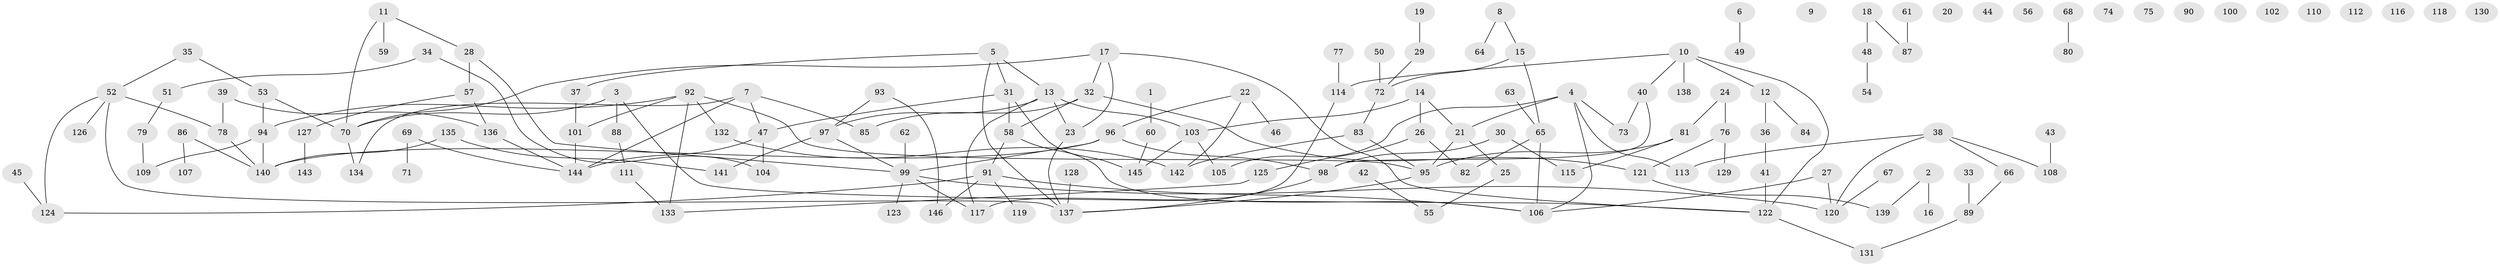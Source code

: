 // coarse degree distribution, {1: 0.2079207920792079, 3: 0.13861386138613863, 5: 0.0891089108910891, 4: 0.09900990099009901, 0: 0.15841584158415842, 6: 0.06930693069306931, 2: 0.21782178217821782, 7: 0.019801980198019802}
// Generated by graph-tools (version 1.1) at 2025/41/03/06/25 10:41:20]
// undirected, 146 vertices, 169 edges
graph export_dot {
graph [start="1"]
  node [color=gray90,style=filled];
  1;
  2;
  3;
  4;
  5;
  6;
  7;
  8;
  9;
  10;
  11;
  12;
  13;
  14;
  15;
  16;
  17;
  18;
  19;
  20;
  21;
  22;
  23;
  24;
  25;
  26;
  27;
  28;
  29;
  30;
  31;
  32;
  33;
  34;
  35;
  36;
  37;
  38;
  39;
  40;
  41;
  42;
  43;
  44;
  45;
  46;
  47;
  48;
  49;
  50;
  51;
  52;
  53;
  54;
  55;
  56;
  57;
  58;
  59;
  60;
  61;
  62;
  63;
  64;
  65;
  66;
  67;
  68;
  69;
  70;
  71;
  72;
  73;
  74;
  75;
  76;
  77;
  78;
  79;
  80;
  81;
  82;
  83;
  84;
  85;
  86;
  87;
  88;
  89;
  90;
  91;
  92;
  93;
  94;
  95;
  96;
  97;
  98;
  99;
  100;
  101;
  102;
  103;
  104;
  105;
  106;
  107;
  108;
  109;
  110;
  111;
  112;
  113;
  114;
  115;
  116;
  117;
  118;
  119;
  120;
  121;
  122;
  123;
  124;
  125;
  126;
  127;
  128;
  129;
  130;
  131;
  132;
  133;
  134;
  135;
  136;
  137;
  138;
  139;
  140;
  141;
  142;
  143;
  144;
  145;
  146;
  1 -- 60;
  2 -- 16;
  2 -- 139;
  3 -- 70;
  3 -- 88;
  3 -- 122;
  4 -- 21;
  4 -- 73;
  4 -- 105;
  4 -- 106;
  4 -- 113;
  5 -- 13;
  5 -- 31;
  5 -- 37;
  5 -- 137;
  6 -- 49;
  7 -- 47;
  7 -- 85;
  7 -- 134;
  7 -- 144;
  8 -- 15;
  8 -- 64;
  10 -- 12;
  10 -- 40;
  10 -- 114;
  10 -- 122;
  10 -- 138;
  11 -- 28;
  11 -- 59;
  11 -- 70;
  12 -- 36;
  12 -- 84;
  13 -- 23;
  13 -- 97;
  13 -- 103;
  13 -- 117;
  14 -- 21;
  14 -- 26;
  14 -- 103;
  15 -- 65;
  15 -- 72;
  17 -- 23;
  17 -- 32;
  17 -- 70;
  17 -- 122;
  18 -- 48;
  18 -- 87;
  19 -- 29;
  21 -- 25;
  21 -- 95;
  22 -- 46;
  22 -- 96;
  22 -- 142;
  23 -- 137;
  24 -- 76;
  24 -- 81;
  25 -- 55;
  26 -- 82;
  26 -- 125;
  27 -- 106;
  27 -- 120;
  28 -- 57;
  28 -- 99;
  29 -- 72;
  30 -- 98;
  30 -- 115;
  31 -- 47;
  31 -- 58;
  31 -- 145;
  32 -- 58;
  32 -- 85;
  32 -- 121;
  33 -- 89;
  34 -- 51;
  34 -- 104;
  35 -- 52;
  35 -- 53;
  36 -- 41;
  37 -- 101;
  38 -- 66;
  38 -- 108;
  38 -- 113;
  38 -- 120;
  39 -- 78;
  39 -- 136;
  40 -- 73;
  40 -- 98;
  41 -- 122;
  42 -- 55;
  43 -- 108;
  45 -- 124;
  47 -- 104;
  47 -- 144;
  48 -- 54;
  50 -- 72;
  51 -- 79;
  52 -- 78;
  52 -- 124;
  52 -- 126;
  52 -- 137;
  53 -- 70;
  53 -- 94;
  57 -- 127;
  57 -- 136;
  58 -- 91;
  58 -- 106;
  60 -- 145;
  61 -- 87;
  62 -- 99;
  63 -- 65;
  65 -- 82;
  65 -- 106;
  66 -- 89;
  67 -- 120;
  68 -- 80;
  69 -- 71;
  69 -- 144;
  70 -- 134;
  72 -- 83;
  76 -- 121;
  76 -- 129;
  77 -- 114;
  78 -- 140;
  79 -- 109;
  81 -- 95;
  81 -- 115;
  83 -- 95;
  83 -- 142;
  86 -- 107;
  86 -- 140;
  88 -- 111;
  89 -- 131;
  91 -- 106;
  91 -- 119;
  91 -- 124;
  91 -- 146;
  92 -- 94;
  92 -- 95;
  92 -- 101;
  92 -- 132;
  92 -- 133;
  93 -- 97;
  93 -- 146;
  94 -- 109;
  94 -- 140;
  95 -- 137;
  96 -- 98;
  96 -- 99;
  96 -- 140;
  97 -- 99;
  97 -- 141;
  98 -- 137;
  99 -- 117;
  99 -- 120;
  99 -- 123;
  101 -- 144;
  103 -- 105;
  103 -- 145;
  111 -- 133;
  114 -- 117;
  121 -- 139;
  122 -- 131;
  125 -- 133;
  127 -- 143;
  128 -- 137;
  132 -- 142;
  135 -- 140;
  135 -- 141;
  136 -- 144;
}
